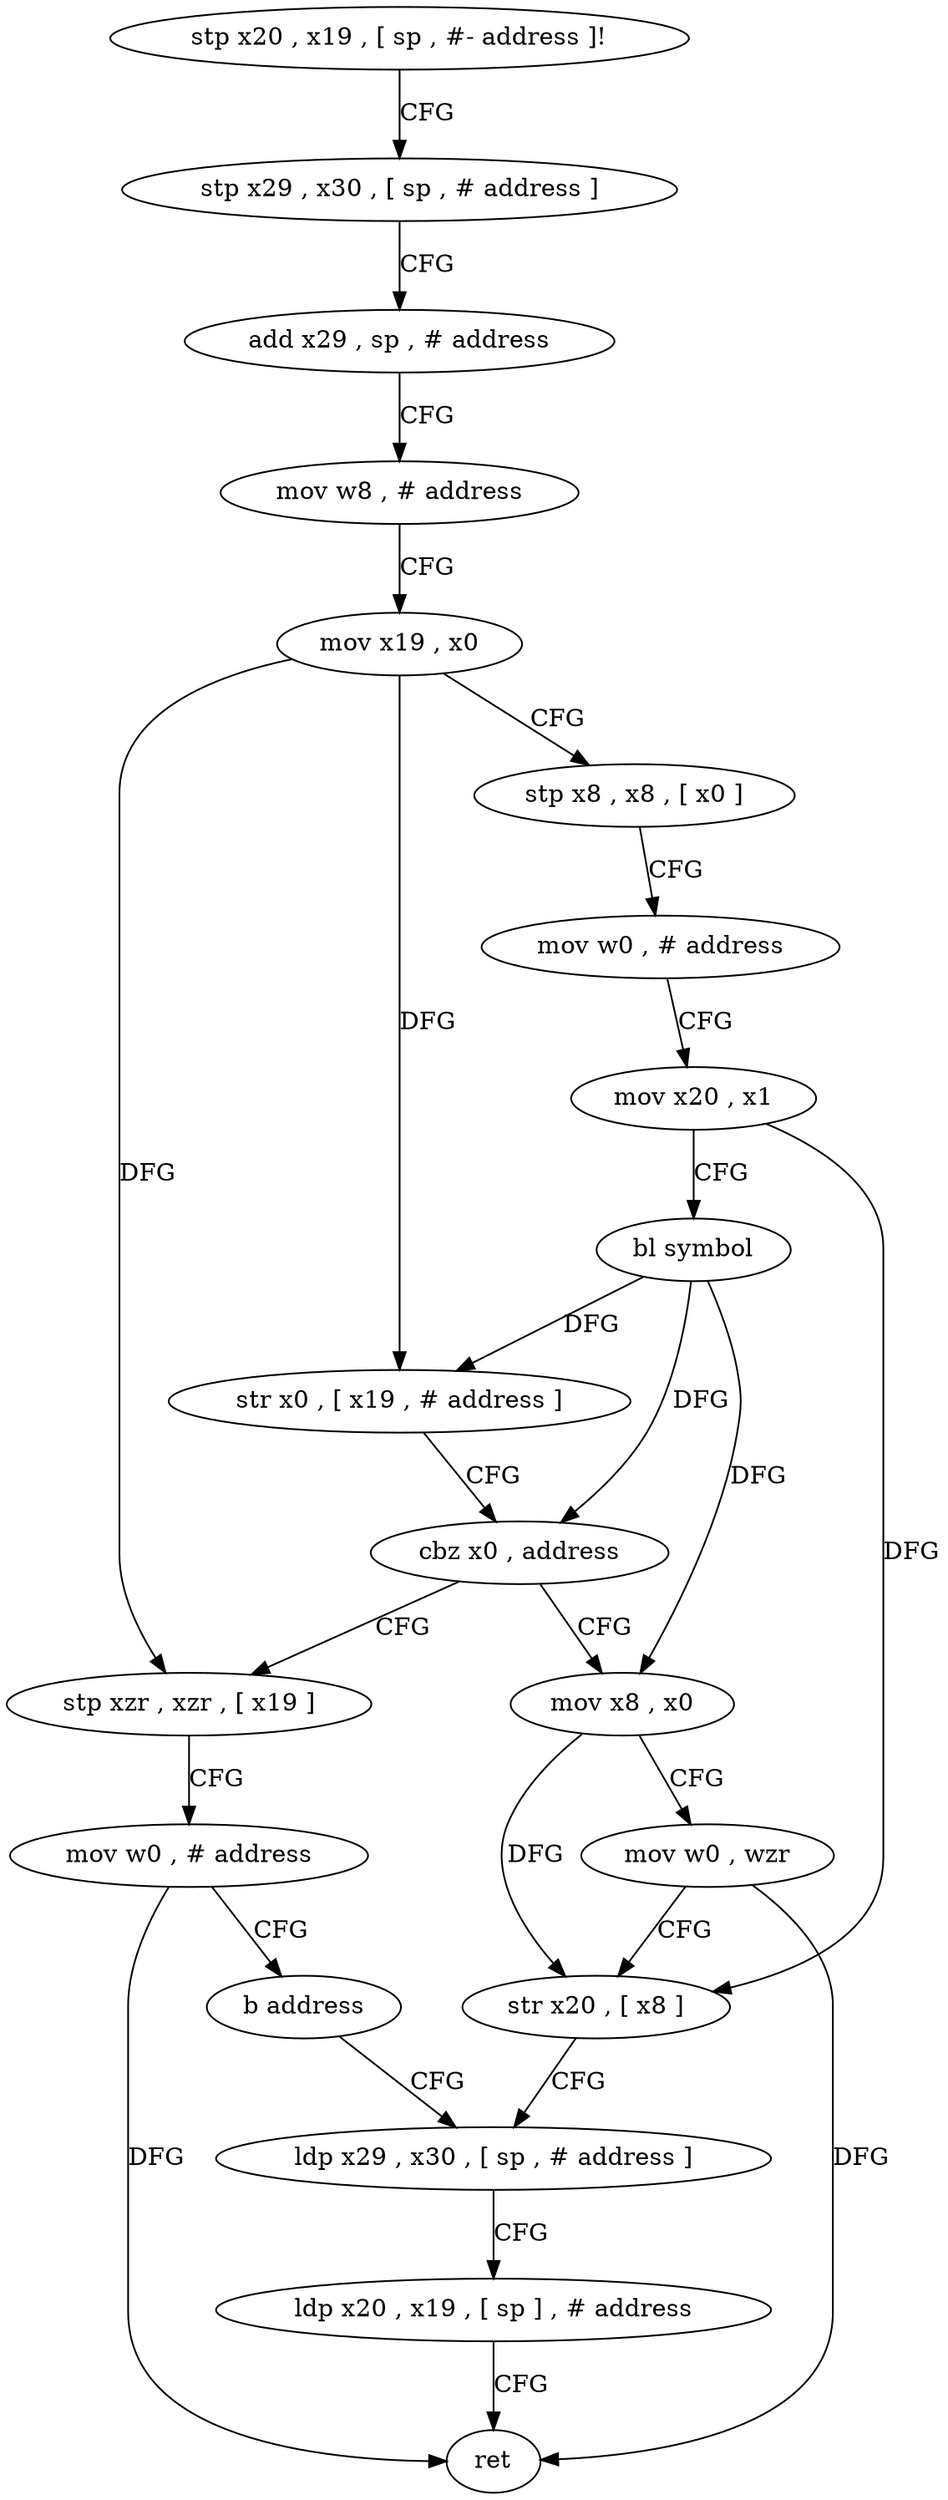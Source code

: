 digraph "func" {
"4239424" [label = "stp x20 , x19 , [ sp , #- address ]!" ]
"4239428" [label = "stp x29 , x30 , [ sp , # address ]" ]
"4239432" [label = "add x29 , sp , # address" ]
"4239436" [label = "mov w8 , # address" ]
"4239440" [label = "mov x19 , x0" ]
"4239444" [label = "stp x8 , x8 , [ x0 ]" ]
"4239448" [label = "mov w0 , # address" ]
"4239452" [label = "mov x20 , x1" ]
"4239456" [label = "bl symbol" ]
"4239460" [label = "str x0 , [ x19 , # address ]" ]
"4239464" [label = "cbz x0 , address" ]
"4239492" [label = "stp xzr , xzr , [ x19 ]" ]
"4239468" [label = "mov x8 , x0" ]
"4239496" [label = "mov w0 , # address" ]
"4239500" [label = "b address" ]
"4239480" [label = "ldp x29 , x30 , [ sp , # address ]" ]
"4239472" [label = "mov w0 , wzr" ]
"4239476" [label = "str x20 , [ x8 ]" ]
"4239484" [label = "ldp x20 , x19 , [ sp ] , # address" ]
"4239488" [label = "ret" ]
"4239424" -> "4239428" [ label = "CFG" ]
"4239428" -> "4239432" [ label = "CFG" ]
"4239432" -> "4239436" [ label = "CFG" ]
"4239436" -> "4239440" [ label = "CFG" ]
"4239440" -> "4239444" [ label = "CFG" ]
"4239440" -> "4239460" [ label = "DFG" ]
"4239440" -> "4239492" [ label = "DFG" ]
"4239444" -> "4239448" [ label = "CFG" ]
"4239448" -> "4239452" [ label = "CFG" ]
"4239452" -> "4239456" [ label = "CFG" ]
"4239452" -> "4239476" [ label = "DFG" ]
"4239456" -> "4239460" [ label = "DFG" ]
"4239456" -> "4239464" [ label = "DFG" ]
"4239456" -> "4239468" [ label = "DFG" ]
"4239460" -> "4239464" [ label = "CFG" ]
"4239464" -> "4239492" [ label = "CFG" ]
"4239464" -> "4239468" [ label = "CFG" ]
"4239492" -> "4239496" [ label = "CFG" ]
"4239468" -> "4239472" [ label = "CFG" ]
"4239468" -> "4239476" [ label = "DFG" ]
"4239496" -> "4239500" [ label = "CFG" ]
"4239496" -> "4239488" [ label = "DFG" ]
"4239500" -> "4239480" [ label = "CFG" ]
"4239480" -> "4239484" [ label = "CFG" ]
"4239472" -> "4239476" [ label = "CFG" ]
"4239472" -> "4239488" [ label = "DFG" ]
"4239476" -> "4239480" [ label = "CFG" ]
"4239484" -> "4239488" [ label = "CFG" ]
}
